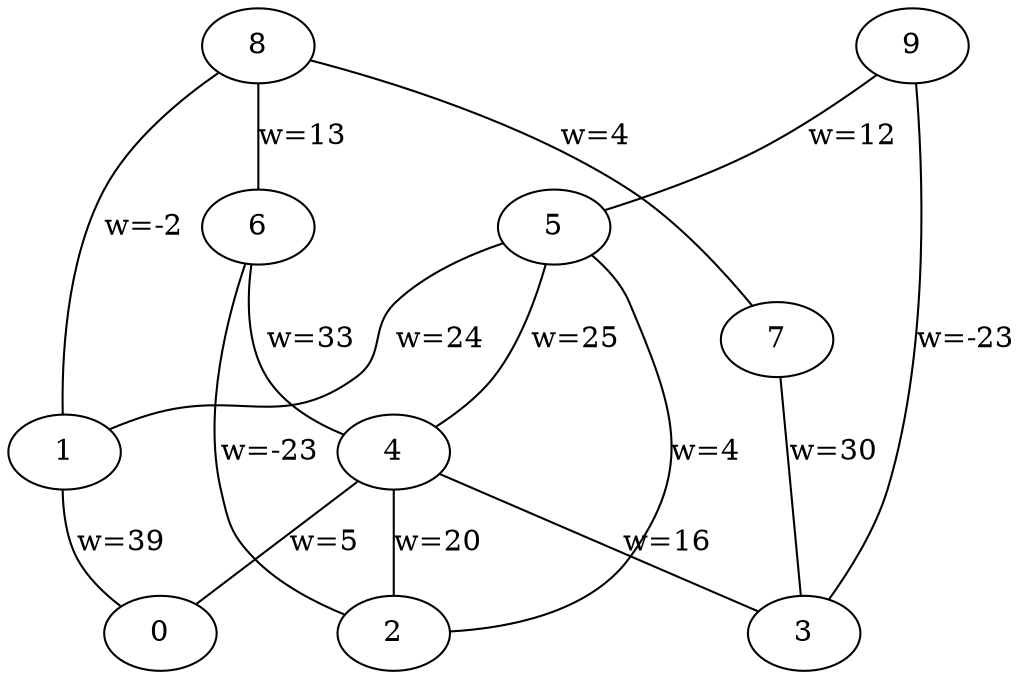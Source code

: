 graph G {
0;
1;
2;
3;
4;
5;
6;
7;
8;
9;
1--0 [label="w=39"];
4--0 [label="w=5"];
4--2 [label="w=20"];
4--3 [label="w=16"];
5--1 [label="w=24"];
5--2 [label="w=4"];
5--4 [label="w=25"];
6--2 [label="w=-23"];
6--4 [label="w=33"];
7--3 [label="w=30"];
8--1 [label="w=-2"];
8--6 [label="w=13"];
8--7 [label="w=4"];
9--3 [label="w=-23"];
9--5 [label="w=12"];
}
